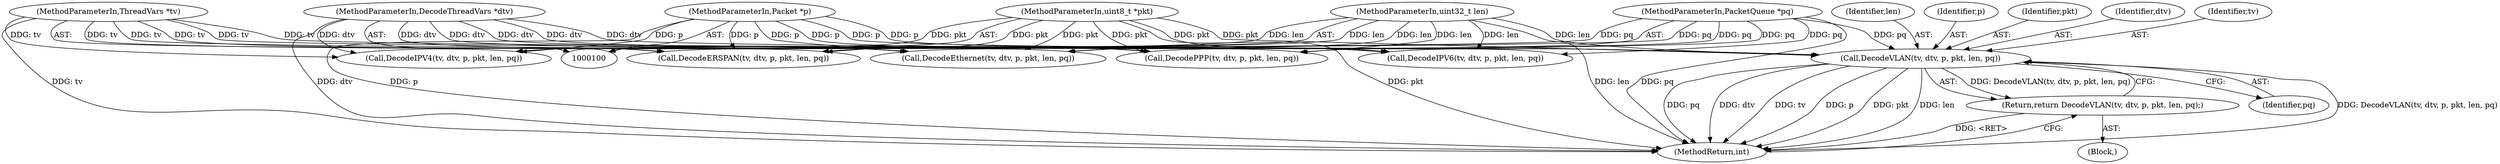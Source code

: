 digraph "0_suricata_11f3659f64a4e42e90cb3c09fcef66894205aefe_1@pointer" {
"1000142" [label="(Call,DecodeVLAN(tv, dtv, p, pkt, len, pq))"];
"1000101" [label="(MethodParameterIn,ThreadVars *tv)"];
"1000102" [label="(MethodParameterIn,DecodeThreadVars *dtv)"];
"1000103" [label="(MethodParameterIn,Packet *p)"];
"1000104" [label="(MethodParameterIn,uint8_t *pkt)"];
"1000105" [label="(MethodParameterIn,uint32_t len)"];
"1000106" [label="(MethodParameterIn,PacketQueue *pq)"];
"1000141" [label="(Return,return DecodeVLAN(tv, dtv, p, pkt, len, pq);)"];
"1000160" [label="(Call,DecodeERSPAN(tv, dtv, p, pkt, len, pq))"];
"1000104" [label="(MethodParameterIn,uint8_t *pkt)"];
"1000151" [label="(Call,DecodeEthernet(tv, dtv, p, pkt, len, pq))"];
"1000147" [label="(Identifier,len)"];
"1000148" [label="(Identifier,pq)"];
"1000114" [label="(Call,DecodePPP(tv, dtv, p, pkt, len, pq))"];
"1000145" [label="(Identifier,p)"];
"1000106" [label="(MethodParameterIn,PacketQueue *pq)"];
"1000103" [label="(MethodParameterIn,Packet *p)"];
"1000146" [label="(Identifier,pkt)"];
"1000105" [label="(MethodParameterIn,uint32_t len)"];
"1000101" [label="(MethodParameterIn,ThreadVars *tv)"];
"1000111" [label="(Block,)"];
"1000102" [label="(MethodParameterIn,DecodeThreadVars *dtv)"];
"1000174" [label="(MethodReturn,int)"];
"1000133" [label="(Call,DecodeIPV6(tv, dtv, p, pkt, len, pq))"];
"1000144" [label="(Identifier,dtv)"];
"1000142" [label="(Call,DecodeVLAN(tv, dtv, p, pkt, len, pq))"];
"1000123" [label="(Call,DecodeIPV4(tv, dtv, p, pkt, len, pq))"];
"1000141" [label="(Return,return DecodeVLAN(tv, dtv, p, pkt, len, pq);)"];
"1000143" [label="(Identifier,tv)"];
"1000142" -> "1000141"  [label="AST: "];
"1000142" -> "1000148"  [label="CFG: "];
"1000143" -> "1000142"  [label="AST: "];
"1000144" -> "1000142"  [label="AST: "];
"1000145" -> "1000142"  [label="AST: "];
"1000146" -> "1000142"  [label="AST: "];
"1000147" -> "1000142"  [label="AST: "];
"1000148" -> "1000142"  [label="AST: "];
"1000141" -> "1000142"  [label="CFG: "];
"1000142" -> "1000174"  [label="DDG: DecodeVLAN(tv, dtv, p, pkt, len, pq)"];
"1000142" -> "1000174"  [label="DDG: pq"];
"1000142" -> "1000174"  [label="DDG: dtv"];
"1000142" -> "1000174"  [label="DDG: tv"];
"1000142" -> "1000174"  [label="DDG: p"];
"1000142" -> "1000174"  [label="DDG: pkt"];
"1000142" -> "1000174"  [label="DDG: len"];
"1000142" -> "1000141"  [label="DDG: DecodeVLAN(tv, dtv, p, pkt, len, pq)"];
"1000101" -> "1000142"  [label="DDG: tv"];
"1000102" -> "1000142"  [label="DDG: dtv"];
"1000103" -> "1000142"  [label="DDG: p"];
"1000104" -> "1000142"  [label="DDG: pkt"];
"1000105" -> "1000142"  [label="DDG: len"];
"1000106" -> "1000142"  [label="DDG: pq"];
"1000101" -> "1000100"  [label="AST: "];
"1000101" -> "1000174"  [label="DDG: tv"];
"1000101" -> "1000114"  [label="DDG: tv"];
"1000101" -> "1000123"  [label="DDG: tv"];
"1000101" -> "1000133"  [label="DDG: tv"];
"1000101" -> "1000151"  [label="DDG: tv"];
"1000101" -> "1000160"  [label="DDG: tv"];
"1000102" -> "1000100"  [label="AST: "];
"1000102" -> "1000174"  [label="DDG: dtv"];
"1000102" -> "1000114"  [label="DDG: dtv"];
"1000102" -> "1000123"  [label="DDG: dtv"];
"1000102" -> "1000133"  [label="DDG: dtv"];
"1000102" -> "1000151"  [label="DDG: dtv"];
"1000102" -> "1000160"  [label="DDG: dtv"];
"1000103" -> "1000100"  [label="AST: "];
"1000103" -> "1000174"  [label="DDG: p"];
"1000103" -> "1000114"  [label="DDG: p"];
"1000103" -> "1000123"  [label="DDG: p"];
"1000103" -> "1000133"  [label="DDG: p"];
"1000103" -> "1000151"  [label="DDG: p"];
"1000103" -> "1000160"  [label="DDG: p"];
"1000104" -> "1000100"  [label="AST: "];
"1000104" -> "1000174"  [label="DDG: pkt"];
"1000104" -> "1000114"  [label="DDG: pkt"];
"1000104" -> "1000123"  [label="DDG: pkt"];
"1000104" -> "1000133"  [label="DDG: pkt"];
"1000104" -> "1000151"  [label="DDG: pkt"];
"1000104" -> "1000160"  [label="DDG: pkt"];
"1000105" -> "1000100"  [label="AST: "];
"1000105" -> "1000174"  [label="DDG: len"];
"1000105" -> "1000114"  [label="DDG: len"];
"1000105" -> "1000123"  [label="DDG: len"];
"1000105" -> "1000133"  [label="DDG: len"];
"1000105" -> "1000151"  [label="DDG: len"];
"1000105" -> "1000160"  [label="DDG: len"];
"1000106" -> "1000100"  [label="AST: "];
"1000106" -> "1000174"  [label="DDG: pq"];
"1000106" -> "1000114"  [label="DDG: pq"];
"1000106" -> "1000123"  [label="DDG: pq"];
"1000106" -> "1000133"  [label="DDG: pq"];
"1000106" -> "1000151"  [label="DDG: pq"];
"1000106" -> "1000160"  [label="DDG: pq"];
"1000141" -> "1000111"  [label="AST: "];
"1000174" -> "1000141"  [label="CFG: "];
"1000141" -> "1000174"  [label="DDG: <RET>"];
}
